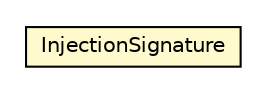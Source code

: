 #!/usr/local/bin/dot
#
# Class diagram 
# Generated by UMLGraph version 5.1 (http://www.umlgraph.org/)
#

digraph G {
	edge [fontname="Helvetica",fontsize=10,labelfontname="Helvetica",labelfontsize=10];
	node [fontname="Helvetica",fontsize=10,shape=plaintext];
	nodesep=0.25;
	ranksep=0.5;
	// org.androidtransfuse.model.InjectionSignature
	c19643 [label=<<table title="org.androidtransfuse.model.InjectionSignature" border="0" cellborder="1" cellspacing="0" cellpadding="2" port="p" bgcolor="lemonChiffon" href="./InjectionSignature.html">
		<tr><td><table border="0" cellspacing="0" cellpadding="1">
<tr><td align="center" balign="center"> InjectionSignature </td></tr>
		</table></td></tr>
		</table>>, fontname="Helvetica", fontcolor="black", fontsize=10.0];
}

